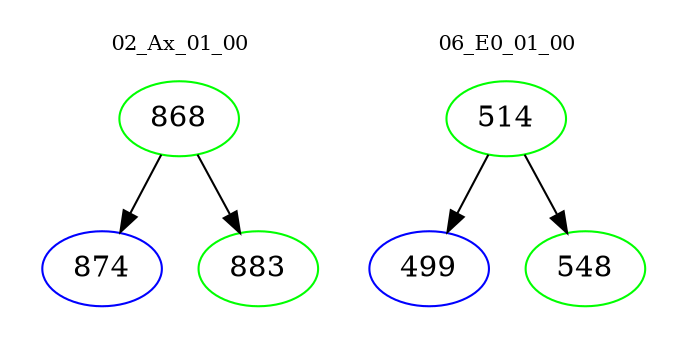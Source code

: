 digraph{
subgraph cluster_0 {
color = white
label = "02_Ax_01_00";
fontsize=10;
T0_868 [label="868", color="green"]
T0_868 -> T0_874 [color="black"]
T0_874 [label="874", color="blue"]
T0_868 -> T0_883 [color="black"]
T0_883 [label="883", color="green"]
}
subgraph cluster_1 {
color = white
label = "06_E0_01_00";
fontsize=10;
T1_514 [label="514", color="green"]
T1_514 -> T1_499 [color="black"]
T1_499 [label="499", color="blue"]
T1_514 -> T1_548 [color="black"]
T1_548 [label="548", color="green"]
}
}
